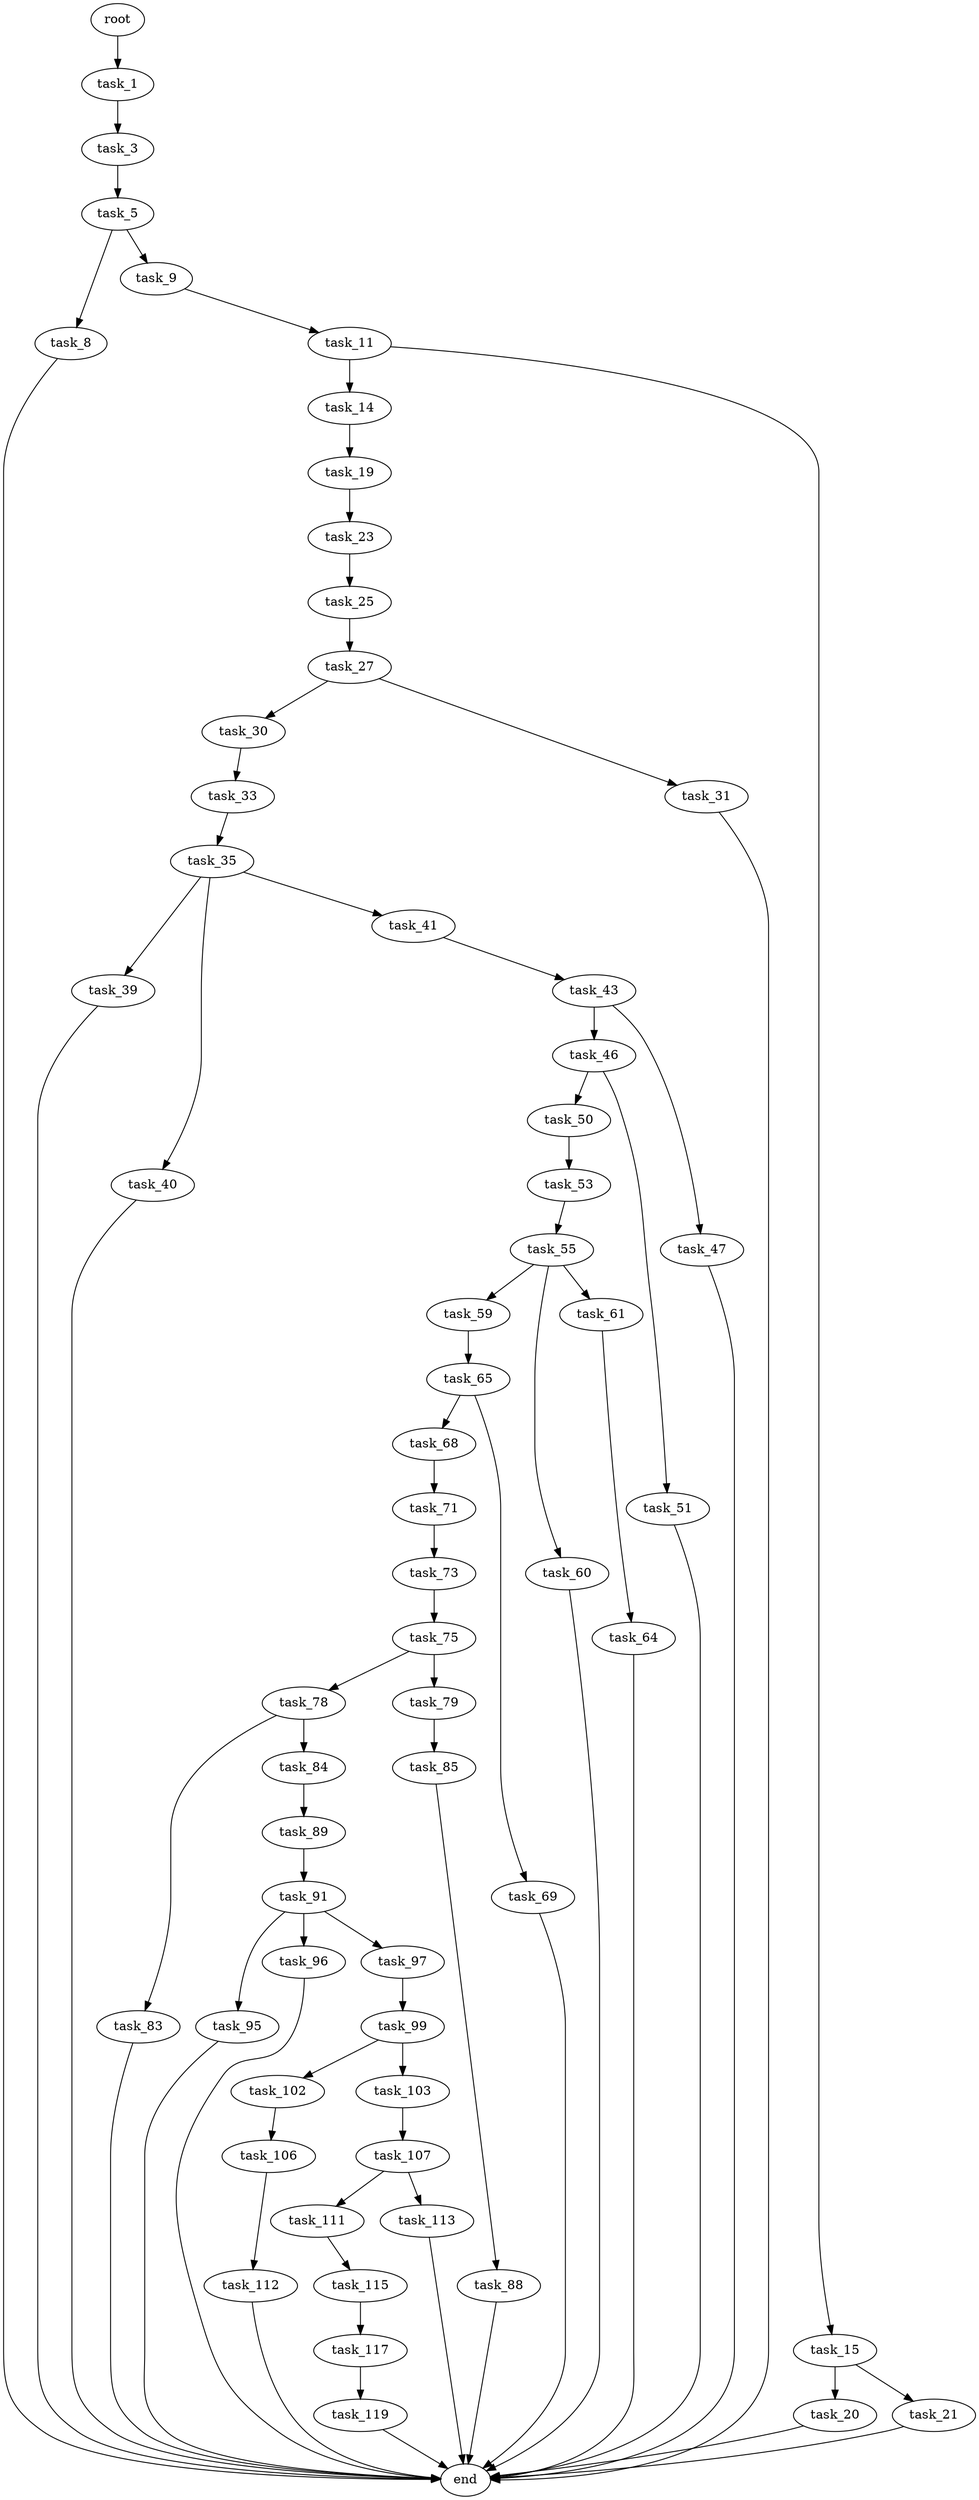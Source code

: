 digraph G {
  root [size="0.000000"];
  task_1 [size="68719476736.000000"];
  task_3 [size="7528447893.000000"];
  task_5 [size="24064720108.000000"];
  task_8 [size="231928233984.000000"];
  task_9 [size="14965967526.000000"];
  end [size="0.000000"];
  task_11 [size="134217728000.000000"];
  task_14 [size="231928233984.000000"];
  task_15 [size="4038368447.000000"];
  task_19 [size="3917074542.000000"];
  task_20 [size="14001265191.000000"];
  task_21 [size="34289027988.000000"];
  task_23 [size="16177392833.000000"];
  task_25 [size="6336472424.000000"];
  task_27 [size="8605025417.000000"];
  task_30 [size="15887376443.000000"];
  task_31 [size="8589934592.000000"];
  task_33 [size="52197475228.000000"];
  task_35 [size="3531799528.000000"];
  task_39 [size="10716451979.000000"];
  task_40 [size="417452534507.000000"];
  task_41 [size="904980717.000000"];
  task_43 [size="37217712969.000000"];
  task_46 [size="194462583746.000000"];
  task_47 [size="165639552810.000000"];
  task_50 [size="28991029248.000000"];
  task_51 [size="782757789696.000000"];
  task_53 [size="13754119049.000000"];
  task_55 [size="68951370749.000000"];
  task_59 [size="353744691.000000"];
  task_60 [size="611082475016.000000"];
  task_61 [size="113947430216.000000"];
  task_65 [size="32019646341.000000"];
  task_64 [size="14340851522.000000"];
  task_68 [size="264102871237.000000"];
  task_69 [size="3890720471.000000"];
  task_71 [size="5873067022.000000"];
  task_73 [size="5784606220.000000"];
  task_75 [size="134217728000.000000"];
  task_78 [size="231928233984.000000"];
  task_79 [size="782757789696.000000"];
  task_83 [size="97436288017.000000"];
  task_84 [size="1528790486.000000"];
  task_85 [size="1775704156.000000"];
  task_89 [size="58213399769.000000"];
  task_88 [size="656375942109.000000"];
  task_91 [size="369998911901.000000"];
  task_95 [size="7840418823.000000"];
  task_96 [size="2680233277.000000"];
  task_97 [size="236814459774.000000"];
  task_99 [size="11494835328.000000"];
  task_102 [size="68719476736.000000"];
  task_103 [size="18139998974.000000"];
  task_106 [size="782757789696.000000"];
  task_107 [size="1370447149.000000"];
  task_112 [size="368293445632.000000"];
  task_111 [size="551588479614.000000"];
  task_113 [size="428482413987.000000"];
  task_115 [size="420494600583.000000"];
  task_117 [size="99498047820.000000"];
  task_119 [size="27550908903.000000"];

  root -> task_1 [size="1.000000"];
  task_1 -> task_3 [size="134217728.000000"];
  task_3 -> task_5 [size="301989888.000000"];
  task_5 -> task_8 [size="33554432.000000"];
  task_5 -> task_9 [size="33554432.000000"];
  task_8 -> end [size="1.000000"];
  task_9 -> task_11 [size="411041792.000000"];
  task_11 -> task_14 [size="209715200.000000"];
  task_11 -> task_15 [size="209715200.000000"];
  task_14 -> task_19 [size="301989888.000000"];
  task_15 -> task_20 [size="134217728.000000"];
  task_15 -> task_21 [size="134217728.000000"];
  task_19 -> task_23 [size="75497472.000000"];
  task_20 -> end [size="1.000000"];
  task_21 -> end [size="1.000000"];
  task_23 -> task_25 [size="33554432.000000"];
  task_25 -> task_27 [size="209715200.000000"];
  task_27 -> task_30 [size="301989888.000000"];
  task_27 -> task_31 [size="301989888.000000"];
  task_30 -> task_33 [size="411041792.000000"];
  task_31 -> end [size="1.000000"];
  task_33 -> task_35 [size="75497472.000000"];
  task_35 -> task_39 [size="134217728.000000"];
  task_35 -> task_40 [size="134217728.000000"];
  task_35 -> task_41 [size="134217728.000000"];
  task_39 -> end [size="1.000000"];
  task_40 -> end [size="1.000000"];
  task_41 -> task_43 [size="33554432.000000"];
  task_43 -> task_46 [size="838860800.000000"];
  task_43 -> task_47 [size="838860800.000000"];
  task_46 -> task_50 [size="209715200.000000"];
  task_46 -> task_51 [size="209715200.000000"];
  task_47 -> end [size="1.000000"];
  task_50 -> task_53 [size="75497472.000000"];
  task_51 -> end [size="1.000000"];
  task_53 -> task_55 [size="411041792.000000"];
  task_55 -> task_59 [size="75497472.000000"];
  task_55 -> task_60 [size="75497472.000000"];
  task_55 -> task_61 [size="75497472.000000"];
  task_59 -> task_65 [size="33554432.000000"];
  task_60 -> end [size="1.000000"];
  task_61 -> task_64 [size="411041792.000000"];
  task_65 -> task_68 [size="838860800.000000"];
  task_65 -> task_69 [size="838860800.000000"];
  task_64 -> end [size="1.000000"];
  task_68 -> task_71 [size="209715200.000000"];
  task_69 -> end [size="1.000000"];
  task_71 -> task_73 [size="536870912.000000"];
  task_73 -> task_75 [size="411041792.000000"];
  task_75 -> task_78 [size="209715200.000000"];
  task_75 -> task_79 [size="209715200.000000"];
  task_78 -> task_83 [size="301989888.000000"];
  task_78 -> task_84 [size="301989888.000000"];
  task_79 -> task_85 [size="679477248.000000"];
  task_83 -> end [size="1.000000"];
  task_84 -> task_89 [size="33554432.000000"];
  task_85 -> task_88 [size="33554432.000000"];
  task_89 -> task_91 [size="75497472.000000"];
  task_88 -> end [size="1.000000"];
  task_91 -> task_95 [size="301989888.000000"];
  task_91 -> task_96 [size="301989888.000000"];
  task_91 -> task_97 [size="301989888.000000"];
  task_95 -> end [size="1.000000"];
  task_96 -> end [size="1.000000"];
  task_97 -> task_99 [size="209715200.000000"];
  task_99 -> task_102 [size="536870912.000000"];
  task_99 -> task_103 [size="536870912.000000"];
  task_102 -> task_106 [size="134217728.000000"];
  task_103 -> task_107 [size="411041792.000000"];
  task_106 -> task_112 [size="679477248.000000"];
  task_107 -> task_111 [size="75497472.000000"];
  task_107 -> task_113 [size="75497472.000000"];
  task_112 -> end [size="1.000000"];
  task_111 -> task_115 [size="411041792.000000"];
  task_113 -> end [size="1.000000"];
  task_115 -> task_117 [size="411041792.000000"];
  task_117 -> task_119 [size="134217728.000000"];
  task_119 -> end [size="1.000000"];
}
